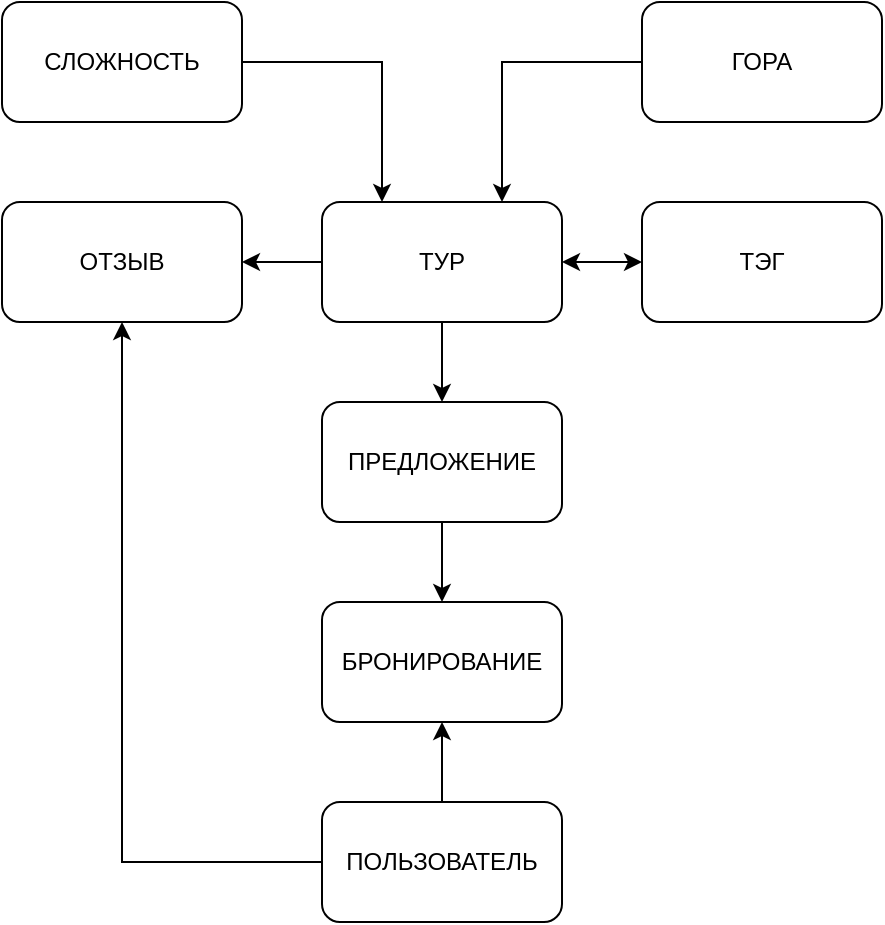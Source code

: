 <mxfile pages="2" scale="1" border="10">
    <diagram id="dadOedTbFq0lM78iQjFx" name="concept-model">
        <mxGraphModel dx="588" dy="772" grid="1" gridSize="10" guides="1" tooltips="1" connect="1" arrows="1" fold="1" page="1" pageScale="1" pageWidth="827" pageHeight="1169" background="#ffffff" math="0" shadow="0">
            <root>
                <mxCell id="0"/>
                <mxCell id="1" parent="0"/>
                <mxCell id="cEJtKcfVc4VnsCkhs9IN-14" style="edgeStyle=orthogonalEdgeStyle;rounded=0;orthogonalLoop=1;jettySize=auto;html=1;exitX=0;exitY=0.5;exitDx=0;exitDy=0;entryX=0.75;entryY=0;entryDx=0;entryDy=0;startArrow=none;startFill=0;" parent="1" source="cEJtKcfVc4VnsCkhs9IN-1" target="cEJtKcfVc4VnsCkhs9IN-6" edge="1">
                    <mxGeometry relative="1" as="geometry"/>
                </mxCell>
                <mxCell id="cEJtKcfVc4VnsCkhs9IN-1" value="ГОРА" style="rounded=1;whiteSpace=wrap;html=1;" parent="1" vertex="1">
                    <mxGeometry x="320" width="120" height="60" as="geometry"/>
                </mxCell>
                <mxCell id="cEJtKcfVc4VnsCkhs9IN-21" style="edgeStyle=orthogonalEdgeStyle;rounded=0;orthogonalLoop=1;jettySize=auto;html=1;exitX=0.5;exitY=0;exitDx=0;exitDy=0;entryX=0.5;entryY=1;entryDx=0;entryDy=0;startArrow=none;startFill=0;" parent="1" source="cEJtKcfVc4VnsCkhs9IN-2" target="cEJtKcfVc4VnsCkhs9IN-9" edge="1">
                    <mxGeometry relative="1" as="geometry"/>
                </mxCell>
                <mxCell id="cEJtKcfVc4VnsCkhs9IN-22" style="edgeStyle=orthogonalEdgeStyle;rounded=0;orthogonalLoop=1;jettySize=auto;html=1;exitX=0;exitY=0.5;exitDx=0;exitDy=0;entryX=0.5;entryY=1;entryDx=0;entryDy=0;startArrow=none;startFill=0;" parent="1" source="cEJtKcfVc4VnsCkhs9IN-2" target="cEJtKcfVc4VnsCkhs9IN-7" edge="1">
                    <mxGeometry relative="1" as="geometry"/>
                </mxCell>
                <mxCell id="cEJtKcfVc4VnsCkhs9IN-2" value="ПОЛЬЗОВАТЕЛЬ" style="rounded=1;whiteSpace=wrap;html=1;" parent="1" vertex="1">
                    <mxGeometry x="160" y="400" width="120" height="60" as="geometry"/>
                </mxCell>
                <mxCell id="cEJtKcfVc4VnsCkhs9IN-16" style="edgeStyle=orthogonalEdgeStyle;rounded=0;orthogonalLoop=1;jettySize=auto;html=1;exitX=0;exitY=0.5;exitDx=0;exitDy=0;entryX=1;entryY=0.5;entryDx=0;entryDy=0;startArrow=classic;startFill=1;" parent="1" source="cEJtKcfVc4VnsCkhs9IN-4" target="cEJtKcfVc4VnsCkhs9IN-6" edge="1">
                    <mxGeometry relative="1" as="geometry"/>
                </mxCell>
                <mxCell id="cEJtKcfVc4VnsCkhs9IN-4" value="ТЭГ" style="rounded=1;whiteSpace=wrap;html=1;" parent="1" vertex="1">
                    <mxGeometry x="320" y="100" width="120" height="60" as="geometry"/>
                </mxCell>
                <mxCell id="cEJtKcfVc4VnsCkhs9IN-19" style="edgeStyle=orthogonalEdgeStyle;rounded=0;orthogonalLoop=1;jettySize=auto;html=1;exitX=1;exitY=0.5;exitDx=0;exitDy=0;entryX=0.25;entryY=0;entryDx=0;entryDy=0;startArrow=none;startFill=0;" parent="1" source="cEJtKcfVc4VnsCkhs9IN-5" target="cEJtKcfVc4VnsCkhs9IN-6" edge="1">
                    <mxGeometry relative="1" as="geometry"/>
                </mxCell>
                <mxCell id="cEJtKcfVc4VnsCkhs9IN-5" value="СЛОЖНОСТЬ" style="rounded=1;whiteSpace=wrap;html=1;" parent="1" vertex="1">
                    <mxGeometry width="120" height="60" as="geometry"/>
                </mxCell>
                <mxCell id="cEJtKcfVc4VnsCkhs9IN-18" style="edgeStyle=orthogonalEdgeStyle;rounded=0;orthogonalLoop=1;jettySize=auto;html=1;exitX=0;exitY=0.5;exitDx=0;exitDy=0;entryX=1;entryY=0.5;entryDx=0;entryDy=0;startArrow=none;startFill=0;" parent="1" source="cEJtKcfVc4VnsCkhs9IN-6" target="cEJtKcfVc4VnsCkhs9IN-7" edge="1">
                    <mxGeometry relative="1" as="geometry"/>
                </mxCell>
                <mxCell id="cEJtKcfVc4VnsCkhs9IN-6" value="ТУР" style="rounded=1;whiteSpace=wrap;html=1;" parent="1" vertex="1">
                    <mxGeometry x="160" y="100" width="120" height="60" as="geometry"/>
                </mxCell>
                <mxCell id="cEJtKcfVc4VnsCkhs9IN-7" value="ОТЗЫВ" style="rounded=1;whiteSpace=wrap;html=1;" parent="1" vertex="1">
                    <mxGeometry y="100" width="120" height="60" as="geometry"/>
                </mxCell>
                <mxCell id="cEJtKcfVc4VnsCkhs9IN-20" style="edgeStyle=orthogonalEdgeStyle;rounded=0;orthogonalLoop=1;jettySize=auto;html=1;exitX=0.5;exitY=0;exitDx=0;exitDy=0;entryX=0.5;entryY=1;entryDx=0;entryDy=0;startArrow=classic;startFill=1;endArrow=none;endFill=0;" parent="1" source="pKHp5c_XN5pBLhe2dibu-1" target="cEJtKcfVc4VnsCkhs9IN-6" edge="1">
                    <mxGeometry relative="1" as="geometry"/>
                </mxCell>
                <mxCell id="cEJtKcfVc4VnsCkhs9IN-9" value="БРОНИРОВАНИЕ" style="rounded=1;whiteSpace=wrap;html=1;" parent="1" vertex="1">
                    <mxGeometry x="160" y="300" width="120" height="60" as="geometry"/>
                </mxCell>
                <mxCell id="Bdv3iHwwd-AnzaTc91V5-2" style="edgeStyle=orthogonalEdgeStyle;rounded=0;html=1;exitX=0.5;exitY=1;exitDx=0;exitDy=0;entryX=0.5;entryY=0;entryDx=0;entryDy=0;strokeColor=#000000;elbow=vertical;" edge="1" parent="1" source="pKHp5c_XN5pBLhe2dibu-1" target="cEJtKcfVc4VnsCkhs9IN-9">
                    <mxGeometry relative="1" as="geometry"/>
                </mxCell>
                <mxCell id="pKHp5c_XN5pBLhe2dibu-1" value="ПРЕДЛОЖЕНИЕ" style="rounded=1;whiteSpace=wrap;html=1;" vertex="1" parent="1">
                    <mxGeometry x="160" y="200" width="120" height="60" as="geometry"/>
                </mxCell>
            </root>
        </mxGraphModel>
    </diagram>
    <diagram id="P1ExRV4J2XuqFDOCSL13" name="logic-model">
        <mxGraphModel dx="588" dy="772" grid="1" gridSize="10" guides="1" tooltips="1" connect="1" arrows="1" fold="1" page="1" pageScale="1" pageWidth="827" pageHeight="1169" background="#ffffff" math="0" shadow="0">
            <root>
                <mxCell id="0"/>
                <mxCell id="1" parent="0"/>
                <mxCell id="tbdWHVoQvG-Oq0Em6Cjs-1" value="user" style="swimlane;fontStyle=0;childLayout=stackLayout;horizontal=1;startSize=30;horizontalStack=0;resizeParent=1;resizeParentMax=0;resizeLast=0;collapsible=1;marginBottom=0;rounded=0;" parent="1" vertex="1">
                    <mxGeometry x="360" y="200" width="140" height="180" as="geometry"/>
                </mxCell>
                <mxCell id="tbdWHVoQvG-Oq0Em6Cjs-2" value="id" style="text;strokeColor=none;fillColor=none;align=left;verticalAlign=middle;spacingLeft=4;spacingRight=4;overflow=hidden;points=[[0,0.5],[1,0.5]];portConstraint=eastwest;rotatable=0;rounded=0;" parent="tbdWHVoQvG-Oq0Em6Cjs-1" vertex="1">
                    <mxGeometry y="30" width="140" height="30" as="geometry"/>
                </mxCell>
                <mxCell id="tbdWHVoQvG-Oq0Em6Cjs-3" value="login" style="text;strokeColor=none;fillColor=none;align=left;verticalAlign=middle;spacingLeft=4;spacingRight=4;overflow=hidden;points=[[0,0.5],[1,0.5]];portConstraint=eastwest;rotatable=0;rounded=0;" parent="tbdWHVoQvG-Oq0Em6Cjs-1" vertex="1">
                    <mxGeometry y="60" width="140" height="30" as="geometry"/>
                </mxCell>
                <mxCell id="tbdWHVoQvG-Oq0Em6Cjs-4" value="password" style="text;strokeColor=none;fillColor=none;align=left;verticalAlign=middle;spacingLeft=4;spacingRight=4;overflow=hidden;points=[[0,0.5],[1,0.5]];portConstraint=eastwest;rotatable=0;rounded=0;" parent="tbdWHVoQvG-Oq0Em6Cjs-1" vertex="1">
                    <mxGeometry y="90" width="140" height="30" as="geometry"/>
                </mxCell>
                <mxCell id="tbdWHVoQvG-Oq0Em6Cjs-5" value="full_name" style="text;strokeColor=none;fillColor=none;align=left;verticalAlign=middle;spacingLeft=4;spacingRight=4;overflow=hidden;points=[[0,0.5],[1,0.5]];portConstraint=eastwest;rotatable=0;rounded=0;" parent="tbdWHVoQvG-Oq0Em6Cjs-1" vertex="1">
                    <mxGeometry y="120" width="140" height="30" as="geometry"/>
                </mxCell>
                <mxCell id="2hii-CeqN-JNMRfknPXr-1" value="role" style="text;strokeColor=none;fillColor=none;align=left;verticalAlign=middle;spacingLeft=4;spacingRight=4;overflow=hidden;points=[[0,0.5],[1,0.5]];portConstraint=eastwest;rotatable=0;rounded=0;" vertex="1" parent="tbdWHVoQvG-Oq0Em6Cjs-1">
                    <mxGeometry y="150" width="140" height="30" as="geometry"/>
                </mxCell>
                <mxCell id="tbdWHVoQvG-Oq0Em6Cjs-14" value="mountain" style="swimlane;fontStyle=0;childLayout=stackLayout;horizontal=1;startSize=30;horizontalStack=0;resizeParent=1;resizeParentMax=0;resizeLast=0;collapsible=1;marginBottom=0;rounded=0;" parent="1" vertex="1">
                    <mxGeometry y="300" width="140" height="150" as="geometry"/>
                </mxCell>
                <mxCell id="tbdWHVoQvG-Oq0Em6Cjs-15" value="id" style="text;strokeColor=none;fillColor=none;align=left;verticalAlign=middle;spacingLeft=4;spacingRight=4;overflow=hidden;points=[[0,0.5],[1,0.5]];portConstraint=eastwest;rotatable=0;rounded=0;" parent="tbdWHVoQvG-Oq0Em6Cjs-14" vertex="1">
                    <mxGeometry y="30" width="140" height="30" as="geometry"/>
                </mxCell>
                <mxCell id="tbdWHVoQvG-Oq0Em6Cjs-16" value="name" style="text;strokeColor=none;fillColor=none;align=left;verticalAlign=middle;spacingLeft=4;spacingRight=4;overflow=hidden;points=[[0,0.5],[1,0.5]];portConstraint=eastwest;rotatable=0;rounded=0;" parent="tbdWHVoQvG-Oq0Em6Cjs-14" vertex="1">
                    <mxGeometry y="60" width="140" height="30" as="geometry"/>
                </mxCell>
                <mxCell id="tbdWHVoQvG-Oq0Em6Cjs-18" value="height" style="text;strokeColor=none;fillColor=none;align=left;verticalAlign=middle;spacingLeft=4;spacingRight=4;overflow=hidden;points=[[0,0.5],[1,0.5]];portConstraint=eastwest;rotatable=0;rounded=0;" parent="tbdWHVoQvG-Oq0Em6Cjs-14" vertex="1">
                    <mxGeometry y="90" width="140" height="30" as="geometry"/>
                </mxCell>
                <mxCell id="tbdWHVoQvG-Oq0Em6Cjs-17" value="position" style="text;strokeColor=none;fillColor=none;align=left;verticalAlign=middle;spacingLeft=4;spacingRight=4;overflow=hidden;points=[[0,0.5],[1,0.5]];portConstraint=eastwest;rotatable=0;rounded=0;" parent="tbdWHVoQvG-Oq0Em6Cjs-14" vertex="1">
                    <mxGeometry y="120" width="140" height="30" as="geometry"/>
                </mxCell>
                <mxCell id="tbdWHVoQvG-Oq0Em6Cjs-19" value="difficulty" style="swimlane;fontStyle=0;childLayout=stackLayout;horizontal=1;startSize=30;horizontalStack=0;resizeParent=1;resizeParentMax=0;resizeLast=0;collapsible=1;marginBottom=0;rounded=0;" parent="1" vertex="1">
                    <mxGeometry y="490" width="140" height="120" as="geometry"/>
                </mxCell>
                <mxCell id="tbdWHVoQvG-Oq0Em6Cjs-20" value="id" style="text;strokeColor=none;fillColor=none;align=left;verticalAlign=middle;spacingLeft=4;spacingRight=4;overflow=hidden;points=[[0,0.5],[1,0.5]];portConstraint=eastwest;rotatable=0;rounded=0;" parent="tbdWHVoQvG-Oq0Em6Cjs-19" vertex="1">
                    <mxGeometry y="30" width="140" height="30" as="geometry"/>
                </mxCell>
                <mxCell id="tbdWHVoQvG-Oq0Em6Cjs-23" value="name" style="text;strokeColor=none;fillColor=none;align=left;verticalAlign=middle;spacingLeft=4;spacingRight=4;overflow=hidden;points=[[0,0.5],[1,0.5]];portConstraint=eastwest;rotatable=0;rounded=0;" parent="tbdWHVoQvG-Oq0Em6Cjs-19" vertex="1">
                    <mxGeometry y="60" width="140" height="30" as="geometry"/>
                </mxCell>
                <mxCell id="tbdWHVoQvG-Oq0Em6Cjs-21" value="rating" style="text;strokeColor=none;fillColor=none;align=left;verticalAlign=middle;spacingLeft=4;spacingRight=4;overflow=hidden;points=[[0,0.5],[1,0.5]];portConstraint=eastwest;rotatable=0;rounded=0;" parent="tbdWHVoQvG-Oq0Em6Cjs-19" vertex="1">
                    <mxGeometry y="90" width="140" height="30" as="geometry"/>
                </mxCell>
                <mxCell id="tbdWHVoQvG-Oq0Em6Cjs-24" value="tag" style="swimlane;fontStyle=0;childLayout=stackLayout;horizontal=1;startSize=30;horizontalStack=0;resizeParent=1;resizeParentMax=0;resizeLast=0;collapsible=1;marginBottom=0;rounded=0;" parent="1" vertex="1">
                    <mxGeometry width="140" height="90" as="geometry"/>
                </mxCell>
                <mxCell id="tbdWHVoQvG-Oq0Em6Cjs-25" value="id" style="text;strokeColor=none;fillColor=none;align=left;verticalAlign=middle;spacingLeft=4;spacingRight=4;overflow=hidden;points=[[0,0.5],[1,0.5]];portConstraint=eastwest;rotatable=0;rounded=0;" parent="tbdWHVoQvG-Oq0Em6Cjs-24" vertex="1">
                    <mxGeometry y="30" width="140" height="30" as="geometry"/>
                </mxCell>
                <mxCell id="tbdWHVoQvG-Oq0Em6Cjs-26" value="name" style="text;strokeColor=none;fillColor=none;align=left;verticalAlign=middle;spacingLeft=4;spacingRight=4;overflow=hidden;points=[[0,0.5],[1,0.5]];portConstraint=eastwest;rotatable=0;rounded=0;" parent="tbdWHVoQvG-Oq0Em6Cjs-24" vertex="1">
                    <mxGeometry y="60" width="140" height="30" as="geometry"/>
                </mxCell>
                <mxCell id="tbdWHVoQvG-Oq0Em6Cjs-28" value="tour" style="swimlane;fontStyle=0;childLayout=stackLayout;horizontal=1;startSize=30;horizontalStack=0;resizeParent=1;resizeParentMax=0;resizeLast=0;collapsible=1;marginBottom=0;rounded=0;" parent="1" vertex="1">
                    <mxGeometry x="180" y="360" width="140" height="210" as="geometry"/>
                </mxCell>
                <mxCell id="tbdWHVoQvG-Oq0Em6Cjs-29" value="id" style="text;strokeColor=none;fillColor=none;align=left;verticalAlign=middle;spacingLeft=4;spacingRight=4;overflow=hidden;points=[[0,0.5],[1,0.5]];portConstraint=eastwest;rotatable=0;rounded=0;" parent="tbdWHVoQvG-Oq0Em6Cjs-28" vertex="1">
                    <mxGeometry y="30" width="140" height="30" as="geometry"/>
                </mxCell>
                <mxCell id="tbdWHVoQvG-Oq0Em6Cjs-32" value="mountain_id" style="text;strokeColor=none;fillColor=none;align=left;verticalAlign=middle;spacingLeft=4;spacingRight=4;overflow=hidden;points=[[0,0.5],[1,0.5]];portConstraint=eastwest;rotatable=0;rounded=0;" parent="tbdWHVoQvG-Oq0Em6Cjs-28" vertex="1">
                    <mxGeometry y="60" width="140" height="30" as="geometry"/>
                </mxCell>
                <mxCell id="tbdWHVoQvG-Oq0Em6Cjs-33" value="difficulty_id" style="text;strokeColor=none;fillColor=none;align=left;verticalAlign=middle;spacingLeft=4;spacingRight=4;overflow=hidden;points=[[0,0.5],[1,0.5]];portConstraint=eastwest;rotatable=0;rounded=0;" parent="tbdWHVoQvG-Oq0Em6Cjs-28" vertex="1">
                    <mxGeometry y="90" width="140" height="30" as="geometry"/>
                </mxCell>
                <mxCell id="tbdWHVoQvG-Oq0Em6Cjs-30" value="name" style="text;strokeColor=none;fillColor=none;align=left;verticalAlign=middle;spacingLeft=4;spacingRight=4;overflow=hidden;points=[[0,0.5],[1,0.5]];portConstraint=eastwest;rotatable=0;rounded=0;" parent="tbdWHVoQvG-Oq0Em6Cjs-28" vertex="1">
                    <mxGeometry y="120" width="140" height="30" as="geometry"/>
                </mxCell>
                <mxCell id="tbdWHVoQvG-Oq0Em6Cjs-35" value="description" style="text;strokeColor=none;fillColor=none;align=left;verticalAlign=middle;spacingLeft=4;spacingRight=4;overflow=hidden;points=[[0,0.5],[1,0.5]];portConstraint=eastwest;rotatable=0;rounded=0;" parent="tbdWHVoQvG-Oq0Em6Cjs-28" vertex="1">
                    <mxGeometry y="150" width="140" height="30" as="geometry"/>
                </mxCell>
                <mxCell id="tbdWHVoQvG-Oq0Em6Cjs-31" value="starting_point" style="text;strokeColor=none;fillColor=none;align=left;verticalAlign=middle;spacingLeft=4;spacingRight=4;overflow=hidden;points=[[0,0.5],[1,0.5]];portConstraint=eastwest;rotatable=0;rounded=0;" parent="tbdWHVoQvG-Oq0Em6Cjs-28" vertex="1">
                    <mxGeometry y="180" width="140" height="30" as="geometry"/>
                </mxCell>
                <mxCell id="tbdWHVoQvG-Oq0Em6Cjs-40" value="reservation" style="swimlane;fontStyle=0;childLayout=stackLayout;horizontal=1;startSize=30;horizontalStack=0;resizeParent=1;resizeParentMax=0;resizeLast=0;collapsible=1;marginBottom=0;rounded=0;" parent="1" vertex="1">
                    <mxGeometry x="360" width="140" height="180" as="geometry"/>
                </mxCell>
                <mxCell id="tbdWHVoQvG-Oq0Em6Cjs-41" value="id" style="text;strokeColor=none;fillColor=none;align=left;verticalAlign=middle;spacingLeft=4;spacingRight=4;overflow=hidden;points=[[0,0.5],[1,0.5]];portConstraint=eastwest;rotatable=0;rounded=0;" parent="tbdWHVoQvG-Oq0Em6Cjs-40" vertex="1">
                    <mxGeometry y="30" width="140" height="30" as="geometry"/>
                </mxCell>
                <mxCell id="tbdWHVoQvG-Oq0Em6Cjs-42" value="offer_id" style="text;strokeColor=none;fillColor=none;align=left;verticalAlign=middle;spacingLeft=4;spacingRight=4;overflow=hidden;points=[[0,0.5],[1,0.5]];portConstraint=eastwest;rotatable=0;rounded=0;" parent="tbdWHVoQvG-Oq0Em6Cjs-40" vertex="1">
                    <mxGeometry y="60" width="140" height="30" as="geometry"/>
                </mxCell>
                <mxCell id="tbdWHVoQvG-Oq0Em6Cjs-44" value="user_id" style="text;strokeColor=none;fillColor=none;align=left;verticalAlign=middle;spacingLeft=4;spacingRight=4;overflow=hidden;points=[[0,0.5],[1,0.5]];portConstraint=eastwest;rotatable=0;rounded=0;" parent="tbdWHVoQvG-Oq0Em6Cjs-40" vertex="1">
                    <mxGeometry y="90" width="140" height="30" as="geometry"/>
                </mxCell>
                <mxCell id="tbdWHVoQvG-Oq0Em6Cjs-43" value="reservations" style="text;strokeColor=none;fillColor=none;align=left;verticalAlign=middle;spacingLeft=4;spacingRight=4;overflow=hidden;points=[[0,0.5],[1,0.5]];portConstraint=eastwest;rotatable=0;rounded=0;" parent="tbdWHVoQvG-Oq0Em6Cjs-40" vertex="1">
                    <mxGeometry y="120" width="140" height="30" as="geometry"/>
                </mxCell>
                <mxCell id="SJiMZoRfc4JG-Pprcu0o-1" value="status" style="text;strokeColor=none;fillColor=none;align=left;verticalAlign=middle;spacingLeft=4;spacingRight=4;overflow=hidden;points=[[0,0.5],[1,0.5]];portConstraint=eastwest;rotatable=0;rounded=0;" vertex="1" parent="tbdWHVoQvG-Oq0Em6Cjs-40">
                    <mxGeometry y="150" width="140" height="30" as="geometry"/>
                </mxCell>
                <mxCell id="z5rdMdF9UMucl4-FeS4Y-3" value="review" style="swimlane;fontStyle=0;childLayout=stackLayout;horizontal=1;startSize=30;horizontalStack=0;resizeParent=1;resizeParentMax=0;resizeLast=0;collapsible=1;marginBottom=0;rounded=0;" parent="1" vertex="1">
                    <mxGeometry x="360" y="400" width="140" height="210" as="geometry"/>
                </mxCell>
                <mxCell id="z5rdMdF9UMucl4-FeS4Y-4" value="id" style="text;strokeColor=none;fillColor=none;align=left;verticalAlign=middle;spacingLeft=4;spacingRight=4;overflow=hidden;points=[[0,0.5],[1,0.5]];portConstraint=eastwest;rotatable=0;rounded=0;" parent="z5rdMdF9UMucl4-FeS4Y-3" vertex="1">
                    <mxGeometry y="30" width="140" height="30" as="geometry"/>
                </mxCell>
                <mxCell id="z5rdMdF9UMucl4-FeS4Y-6" value="tour_id" style="text;strokeColor=none;fillColor=none;align=left;verticalAlign=middle;spacingLeft=4;spacingRight=4;overflow=hidden;points=[[0,0.5],[1,0.5]];portConstraint=eastwest;rotatable=0;rounded=0;" parent="z5rdMdF9UMucl4-FeS4Y-3" vertex="1">
                    <mxGeometry y="60" width="140" height="30" as="geometry"/>
                </mxCell>
                <mxCell id="z5rdMdF9UMucl4-FeS4Y-5" value="user_id" style="text;strokeColor=none;fillColor=none;align=left;verticalAlign=middle;spacingLeft=4;spacingRight=4;overflow=hidden;points=[[0,0.5],[1,0.5]];portConstraint=eastwest;rotatable=0;rounded=0;" parent="z5rdMdF9UMucl4-FeS4Y-3" vertex="1">
                    <mxGeometry y="90" width="140" height="30" as="geometry"/>
                </mxCell>
                <mxCell id="z5rdMdF9UMucl4-FeS4Y-8" value="rating" style="text;strokeColor=none;fillColor=none;align=left;verticalAlign=middle;spacingLeft=4;spacingRight=4;overflow=hidden;points=[[0,0.5],[1,0.5]];portConstraint=eastwest;rotatable=0;rounded=0;" parent="z5rdMdF9UMucl4-FeS4Y-3" vertex="1">
                    <mxGeometry y="120" width="140" height="30" as="geometry"/>
                </mxCell>
                <mxCell id="z5rdMdF9UMucl4-FeS4Y-7" value="comment" style="text;strokeColor=none;fillColor=none;align=left;verticalAlign=middle;spacingLeft=4;spacingRight=4;overflow=hidden;points=[[0,0.5],[1,0.5]];portConstraint=eastwest;rotatable=0;rounded=0;" parent="z5rdMdF9UMucl4-FeS4Y-3" vertex="1">
                    <mxGeometry y="150" width="140" height="30" as="geometry"/>
                </mxCell>
                <mxCell id="SJiMZoRfc4JG-Pprcu0o-2" value="created_at" style="text;strokeColor=none;fillColor=none;align=left;verticalAlign=middle;spacingLeft=4;spacingRight=4;overflow=hidden;points=[[0,0.5],[1,0.5]];portConstraint=eastwest;rotatable=0;rounded=0;" vertex="1" parent="z5rdMdF9UMucl4-FeS4Y-3">
                    <mxGeometry y="180" width="140" height="30" as="geometry"/>
                </mxCell>
                <mxCell id="4E5XptxeIW62rDv6uc92-1" value="tour_tag" style="swimlane;fontStyle=0;childLayout=stackLayout;horizontal=1;startSize=30;horizontalStack=0;resizeParent=1;resizeParentMax=0;resizeLast=0;collapsible=1;marginBottom=0;rounded=0;" parent="1" vertex="1">
                    <mxGeometry y="130" width="140" height="120" as="geometry"/>
                </mxCell>
                <mxCell id="4E5XptxeIW62rDv6uc92-2" value="id" style="text;strokeColor=none;fillColor=none;align=left;verticalAlign=middle;spacingLeft=4;spacingRight=4;overflow=hidden;points=[[0,0.5],[1,0.5]];portConstraint=eastwest;rotatable=0;rounded=0;" parent="4E5XptxeIW62rDv6uc92-1" vertex="1">
                    <mxGeometry y="30" width="140" height="30" as="geometry"/>
                </mxCell>
                <mxCell id="4E5XptxeIW62rDv6uc92-4" value="tag_id" style="text;strokeColor=none;fillColor=none;align=left;verticalAlign=middle;spacingLeft=4;spacingRight=4;overflow=hidden;points=[[0,0.5],[1,0.5]];portConstraint=eastwest;rotatable=0;rounded=0;" parent="4E5XptxeIW62rDv6uc92-1" vertex="1">
                    <mxGeometry y="60" width="140" height="30" as="geometry"/>
                </mxCell>
                <mxCell id="4E5XptxeIW62rDv6uc92-3" value="tour_id" style="text;strokeColor=none;fillColor=none;align=left;verticalAlign=middle;spacingLeft=4;spacingRight=4;overflow=hidden;points=[[0,0.5],[1,0.5]];portConstraint=eastwest;rotatable=0;rounded=0;" parent="4E5XptxeIW62rDv6uc92-1" vertex="1">
                    <mxGeometry y="90" width="140" height="30" as="geometry"/>
                </mxCell>
                <mxCell id="ow-feEnb0Xjuhc3goVqC-1" style="html=1;exitX=1;exitY=0.5;exitDx=0;exitDy=0;entryX=0;entryY=0.5;entryDx=0;entryDy=0;elbow=vertical;rounded=0;edgeStyle=orthogonalEdgeStyle;" edge="1" parent="1" source="tbdWHVoQvG-Oq0Em6Cjs-20" target="tbdWHVoQvG-Oq0Em6Cjs-33">
                    <mxGeometry relative="1" as="geometry"/>
                </mxCell>
                <mxCell id="ow-feEnb0Xjuhc3goVqC-8" style="edgeStyle=orthogonalEdgeStyle;rounded=0;html=1;exitX=0.998;exitY=0.328;exitDx=0;exitDy=0;entryX=1;entryY=0.5;entryDx=0;entryDy=0;elbow=vertical;exitPerimeter=0;" edge="1" parent="1" source="tbdWHVoQvG-Oq0Em6Cjs-2" target="tbdWHVoQvG-Oq0Em6Cjs-44">
                    <mxGeometry relative="1" as="geometry">
                        <Array as="points">
                            <mxPoint x="520" y="240"/>
                            <mxPoint x="520" y="105"/>
                        </Array>
                    </mxGeometry>
                </mxCell>
                <mxCell id="ow-feEnb0Xjuhc3goVqC-9" style="edgeStyle=orthogonalEdgeStyle;rounded=0;html=1;elbow=vertical;entryX=0;entryY=0.5;entryDx=0;entryDy=0;exitX=0.997;exitY=0.656;exitDx=0;exitDy=0;exitPerimeter=0;" edge="1" parent="1" source="tbdWHVoQvG-Oq0Em6Cjs-29" target="z5rdMdF9UMucl4-FeS4Y-6">
                    <mxGeometry relative="1" as="geometry">
                        <mxPoint x="340" y="400" as="targetPoint"/>
                        <mxPoint x="330" y="420" as="sourcePoint"/>
                        <Array as="points">
                            <mxPoint x="340" y="410"/>
                            <mxPoint x="340" y="475"/>
                        </Array>
                    </mxGeometry>
                </mxCell>
                <mxCell id="ow-feEnb0Xjuhc3goVqC-10" style="edgeStyle=orthogonalEdgeStyle;rounded=0;html=1;entryX=1;entryY=0.5;entryDx=0;entryDy=0;elbow=vertical;exitX=1.001;exitY=0.66;exitDx=0;exitDy=0;exitPerimeter=0;" edge="1" parent="1" source="tbdWHVoQvG-Oq0Em6Cjs-2" target="z5rdMdF9UMucl4-FeS4Y-5">
                    <mxGeometry relative="1" as="geometry">
                        <mxPoint x="500" y="230" as="sourcePoint"/>
                        <Array as="points">
                            <mxPoint x="520" y="250"/>
                            <mxPoint x="520" y="505"/>
                        </Array>
                    </mxGeometry>
                </mxCell>
                <mxCell id="ow-feEnb0Xjuhc3goVqC-13" style="edgeStyle=orthogonalEdgeStyle;rounded=0;html=1;exitX=1;exitY=0.5;exitDx=0;exitDy=0;entryX=0;entryY=0.5;entryDx=0;entryDy=0;elbow=vertical;" edge="1" parent="1" source="tbdWHVoQvG-Oq0Em6Cjs-15" target="tbdWHVoQvG-Oq0Em6Cjs-32">
                    <mxGeometry relative="1" as="geometry">
                        <Array as="points">
                            <mxPoint x="150" y="345"/>
                            <mxPoint x="150" y="435"/>
                        </Array>
                    </mxGeometry>
                </mxCell>
                <mxCell id="yjMro8OrNzD7zltZo3yg-3" value="offer" style="swimlane;fontStyle=0;childLayout=stackLayout;horizontal=1;startSize=30;horizontalStack=0;resizeParent=1;resizeParentMax=0;resizeLast=0;collapsible=1;marginBottom=0;rounded=0;" vertex="1" parent="1">
                    <mxGeometry x="180" y="40" width="140" height="210" as="geometry"/>
                </mxCell>
                <mxCell id="yjMro8OrNzD7zltZo3yg-4" value="id" style="text;strokeColor=none;fillColor=none;align=left;verticalAlign=middle;spacingLeft=4;spacingRight=4;overflow=hidden;points=[[0,0.5],[1,0.5]];portConstraint=eastwest;rotatable=0;rounded=0;" vertex="1" parent="yjMro8OrNzD7zltZo3yg-3">
                    <mxGeometry y="30" width="140" height="30" as="geometry"/>
                </mxCell>
                <mxCell id="yjMro8OrNzD7zltZo3yg-7" value="tour_id" style="text;strokeColor=none;fillColor=none;align=left;verticalAlign=middle;spacingLeft=4;spacingRight=4;overflow=hidden;points=[[0,0.5],[1,0.5]];portConstraint=eastwest;rotatable=0;rounded=0;" vertex="1" parent="yjMro8OrNzD7zltZo3yg-3">
                    <mxGeometry y="60" width="140" height="30" as="geometry"/>
                </mxCell>
                <mxCell id="z5rdMdF9UMucl4-FeS4Y-2" value="ending_at" style="text;strokeColor=none;fillColor=none;align=left;verticalAlign=middle;spacingLeft=4;spacingRight=4;overflow=hidden;points=[[0,0.5],[1,0.5]];portConstraint=eastwest;rotatable=0;rounded=0;" parent="yjMro8OrNzD7zltZo3yg-3" vertex="1">
                    <mxGeometry y="90" width="140" height="30" as="geometry"/>
                </mxCell>
                <mxCell id="z5rdMdF9UMucl4-FeS4Y-1" value="starting_at" style="text;strokeColor=none;fillColor=none;align=left;verticalAlign=middle;spacingLeft=4;spacingRight=4;overflow=hidden;points=[[0,0.5],[1,0.5]];portConstraint=eastwest;rotatable=0;rounded=0;" parent="yjMro8OrNzD7zltZo3yg-3" vertex="1">
                    <mxGeometry y="120" width="140" height="30" as="geometry"/>
                </mxCell>
                <mxCell id="tbdWHVoQvG-Oq0Em6Cjs-38" value="max_reservations" style="text;strokeColor=none;fillColor=none;align=left;verticalAlign=middle;spacingLeft=4;spacingRight=4;overflow=hidden;points=[[0,0.5],[1,0.5]];portConstraint=eastwest;rotatable=0;rounded=0;" parent="yjMro8OrNzD7zltZo3yg-3" vertex="1">
                    <mxGeometry y="150" width="140" height="30" as="geometry"/>
                </mxCell>
                <mxCell id="tbdWHVoQvG-Oq0Em6Cjs-36" value="price" style="text;strokeColor=none;fillColor=none;align=left;verticalAlign=middle;spacingLeft=4;spacingRight=4;overflow=hidden;points=[[0,0.5],[1,0.5]];portConstraint=eastwest;rotatable=0;rounded=0;" parent="yjMro8OrNzD7zltZo3yg-3" vertex="1">
                    <mxGeometry y="180" width="140" height="30" as="geometry"/>
                </mxCell>
                <mxCell id="yjMro8OrNzD7zltZo3yg-9" style="edgeStyle=orthogonalEdgeStyle;rounded=0;html=1;exitX=1;exitY=0.327;exitDx=0;exitDy=0;entryX=1;entryY=0.5;entryDx=0;entryDy=0;elbow=vertical;exitPerimeter=0;" edge="1" parent="1" source="tbdWHVoQvG-Oq0Em6Cjs-29" target="yjMro8OrNzD7zltZo3yg-7">
                    <mxGeometry relative="1" as="geometry">
                        <Array as="points">
                            <mxPoint x="340" y="400"/>
                            <mxPoint x="340" y="115"/>
                        </Array>
                    </mxGeometry>
                </mxCell>
                <mxCell id="yjMro8OrNzD7zltZo3yg-10" style="edgeStyle=orthogonalEdgeStyle;rounded=0;html=1;exitX=1;exitY=0.5;exitDx=0;exitDy=0;entryX=1;entryY=0.5;entryDx=0;entryDy=0;elbow=vertical;" edge="1" parent="1" source="tbdWHVoQvG-Oq0Em6Cjs-25" target="4E5XptxeIW62rDv6uc92-4">
                    <mxGeometry relative="1" as="geometry">
                        <Array as="points">
                            <mxPoint x="160" y="45"/>
                            <mxPoint x="160" y="205"/>
                        </Array>
                    </mxGeometry>
                </mxCell>
                <mxCell id="EkQVt-u0g3KCkeC_WdN2-1" style="edgeStyle=orthogonalEdgeStyle;rounded=0;html=1;exitX=1;exitY=0.5;exitDx=0;exitDy=0;entryX=0;entryY=0.5;entryDx=0;entryDy=0;strokeColor=#000000;elbow=vertical;" edge="1" parent="1" source="yjMro8OrNzD7zltZo3yg-4" target="tbdWHVoQvG-Oq0Em6Cjs-42">
                    <mxGeometry relative="1" as="geometry"/>
                </mxCell>
                <mxCell id="EkQVt-u0g3KCkeC_WdN2-2" style="edgeStyle=orthogonalEdgeStyle;rounded=0;html=1;exitX=0;exitY=0.5;exitDx=0;exitDy=0;entryX=1;entryY=0.5;entryDx=0;entryDy=0;strokeColor=#000000;elbow=vertical;" edge="1" parent="1" source="tbdWHVoQvG-Oq0Em6Cjs-29" target="4E5XptxeIW62rDv6uc92-3">
                    <mxGeometry relative="1" as="geometry">
                        <Array as="points">
                            <mxPoint x="170" y="405"/>
                            <mxPoint x="170" y="235"/>
                        </Array>
                    </mxGeometry>
                </mxCell>
            </root>
        </mxGraphModel>
    </diagram>
</mxfile>